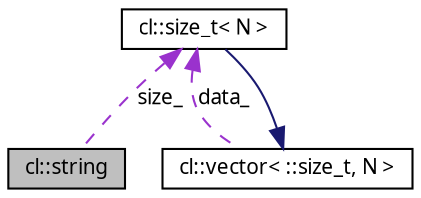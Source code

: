 digraph G
{
  edge [fontname="FreeSans.ttf",fontsize="10",labelfontname="FreeSans.ttf",labelfontsize="10"];
  node [fontname="FreeSans.ttf",fontsize="10",shape=record];
  Node1 [label="cl::string",height=0.2,width=0.4,color="black", fillcolor="grey75", style="filled" fontcolor="black"];
  Node2 -> Node1 [dir=back,color="darkorchid3",fontsize="10",style="dashed",label="size_",fontname="FreeSans.ttf"];
  Node2 [label="cl::size_t\< N \>",height=0.2,width=0.4,color="black", fillcolor="white", style="filled",URL="$structcl_1_1size__t.html",tooltip="size_t class used to interface between C++ and OpenCL C calls that require arrays of size_t values..."];
  Node3 -> Node2 [dir=back,color="midnightblue",fontsize="10",style="solid",fontname="FreeSans.ttf"];
  Node3 [label="cl::vector\< ::size_t, N \>",height=0.2,width=0.4,color="black", fillcolor="white", style="filled",URL="$classcl_1_1vector.html"];
  Node2 -> Node3 [dir=back,color="darkorchid3",fontsize="10",style="dashed",label="data_",fontname="FreeSans.ttf"];
}

